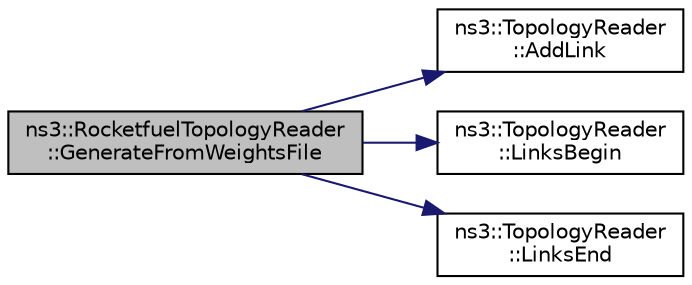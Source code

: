 digraph "ns3::RocketfuelTopologyReader::GenerateFromWeightsFile"
{
 // LATEX_PDF_SIZE
  edge [fontname="Helvetica",fontsize="10",labelfontname="Helvetica",labelfontsize="10"];
  node [fontname="Helvetica",fontsize="10",shape=record];
  rankdir="LR";
  Node1 [label="ns3::RocketfuelTopologyReader\l::GenerateFromWeightsFile",height=0.2,width=0.4,color="black", fillcolor="grey75", style="filled", fontcolor="black",tooltip="Topology read function from a file containing the nodes weights."];
  Node1 -> Node2 [color="midnightblue",fontsize="10",style="solid",fontname="Helvetica"];
  Node2 [label="ns3::TopologyReader\l::AddLink",height=0.2,width=0.4,color="black", fillcolor="white", style="filled",URL="$classns3_1_1_topology_reader.html#a0ecbd003f3e4c0c142720b20b8cfcbeb",tooltip="Adds a link to the topology."];
  Node1 -> Node3 [color="midnightblue",fontsize="10",style="solid",fontname="Helvetica"];
  Node3 [label="ns3::TopologyReader\l::LinksBegin",height=0.2,width=0.4,color="black", fillcolor="white", style="filled",URL="$classns3_1_1_topology_reader.html#a05210ec6684552c945e69485db75d857",tooltip="Returns an iterator to the the first link in this block."];
  Node1 -> Node4 [color="midnightblue",fontsize="10",style="solid",fontname="Helvetica"];
  Node4 [label="ns3::TopologyReader\l::LinksEnd",height=0.2,width=0.4,color="black", fillcolor="white", style="filled",URL="$classns3_1_1_topology_reader.html#a2bcdbcf840e18d7cb7d10c6174a10a53",tooltip="Returns an iterator to the the last link in this block."];
}
